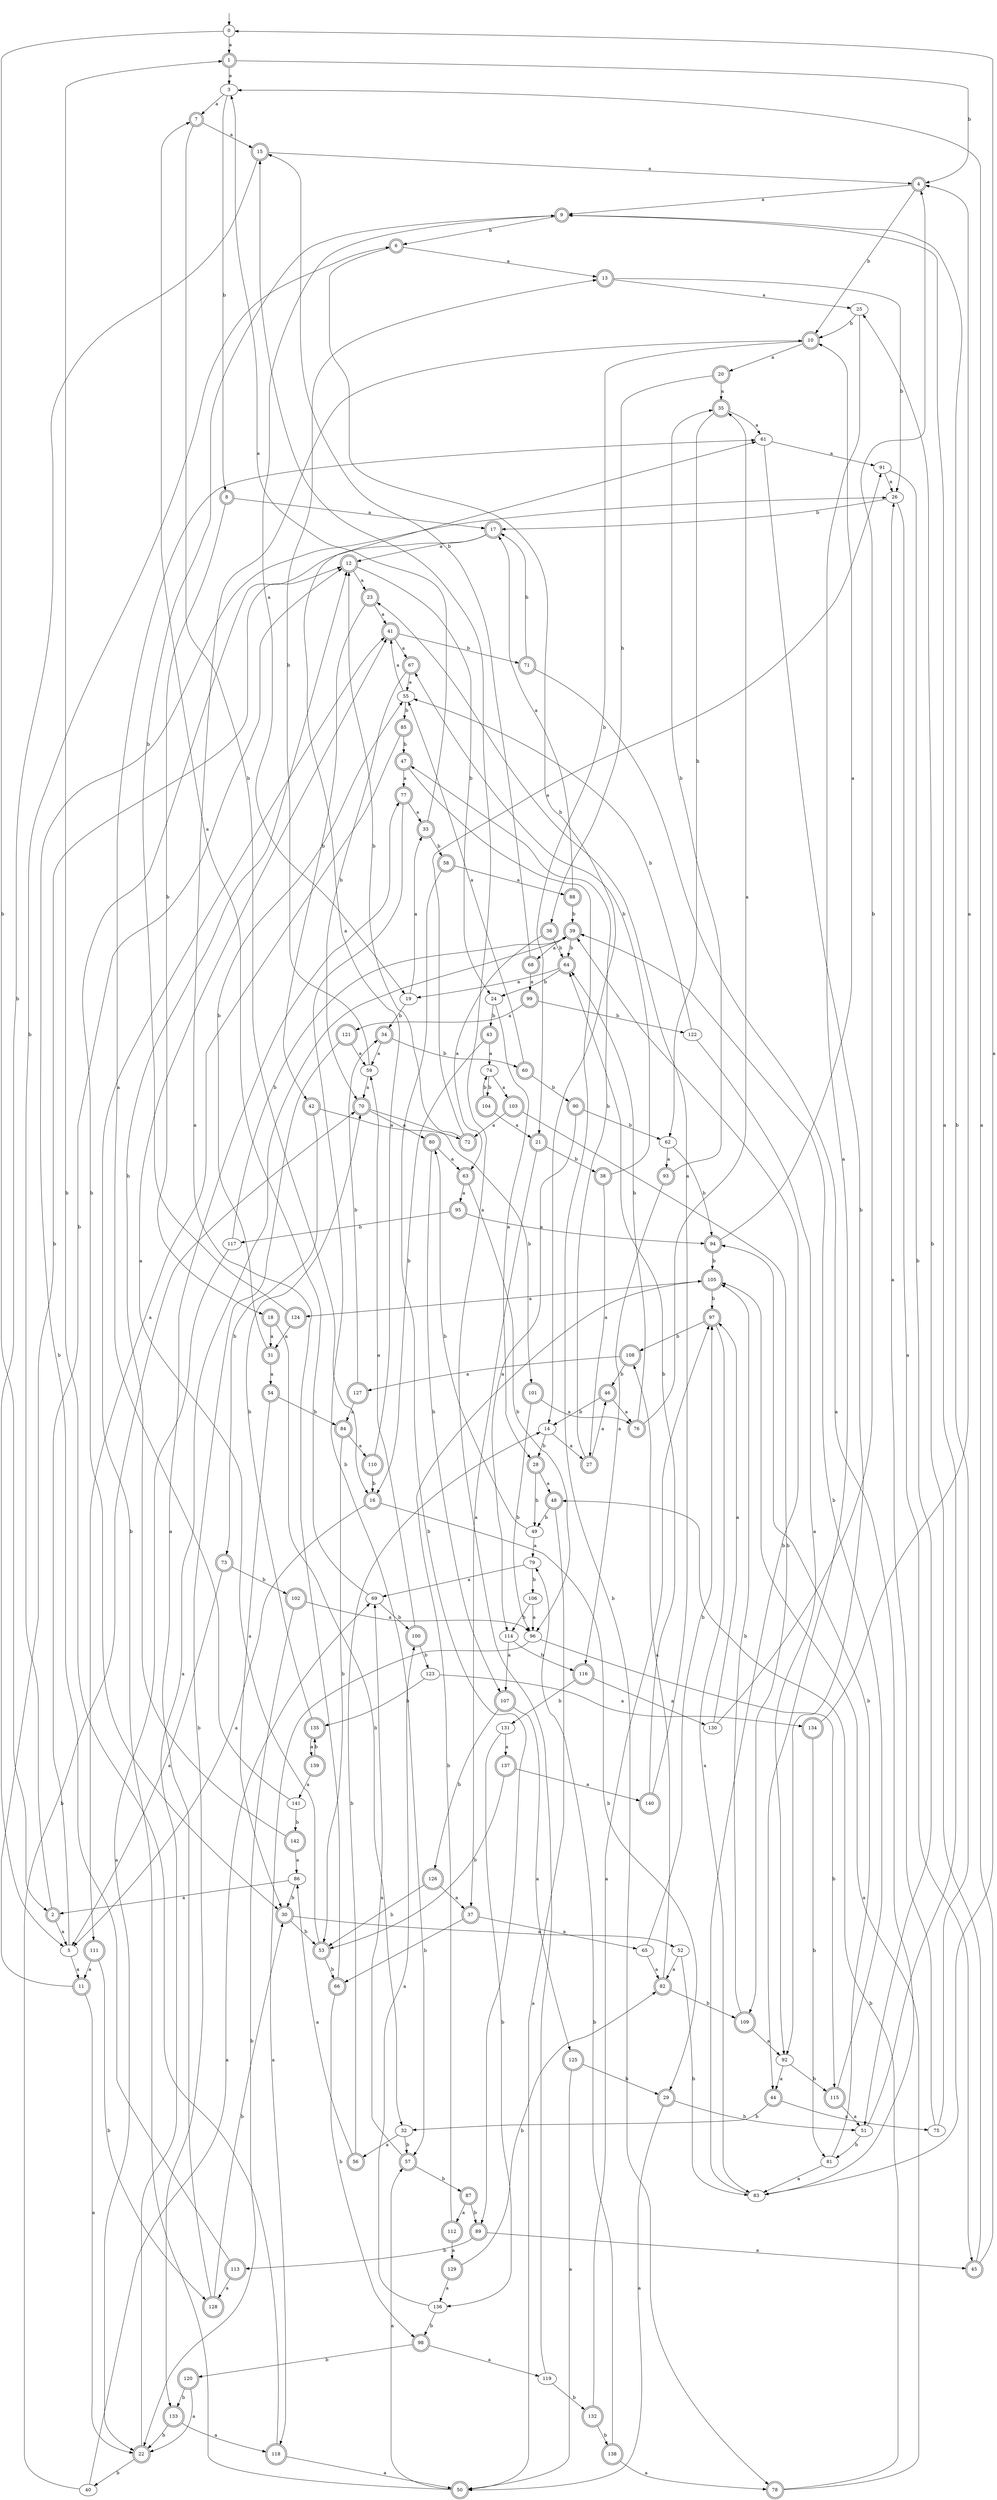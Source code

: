 digraph RandomDFA {
  __start0 [label="", shape=none];
  __start0 -> 0 [label=""];
  0 [shape=circle]
  0 -> 1 [label="a"]
  0 -> 2 [label="b"]
  1 [shape=doublecircle]
  1 -> 3 [label="a"]
  1 -> 4 [label="b"]
  2 [shape=doublecircle]
  2 -> 5 [label="a"]
  2 -> 6 [label="b"]
  3
  3 -> 7 [label="a"]
  3 -> 8 [label="b"]
  4 [shape=doublecircle]
  4 -> 9 [label="a"]
  4 -> 10 [label="b"]
  5
  5 -> 11 [label="a"]
  5 -> 12 [label="b"]
  6 [shape=doublecircle]
  6 -> 13 [label="a"]
  6 -> 14 [label="b"]
  7 [shape=doublecircle]
  7 -> 15 [label="a"]
  7 -> 16 [label="b"]
  8 [shape=doublecircle]
  8 -> 17 [label="a"]
  8 -> 18 [label="b"]
  9 [shape=doublecircle]
  9 -> 19 [label="a"]
  9 -> 6 [label="b"]
  10 [shape=doublecircle]
  10 -> 20 [label="a"]
  10 -> 21 [label="b"]
  11 [shape=doublecircle]
  11 -> 22 [label="a"]
  11 -> 12 [label="b"]
  12 [shape=doublecircle]
  12 -> 23 [label="a"]
  12 -> 24 [label="b"]
  13 [shape=doublecircle]
  13 -> 25 [label="a"]
  13 -> 26 [label="b"]
  14
  14 -> 27 [label="a"]
  14 -> 28 [label="b"]
  15 [shape=doublecircle]
  15 -> 4 [label="a"]
  15 -> 5 [label="b"]
  16 [shape=doublecircle]
  16 -> 5 [label="a"]
  16 -> 29 [label="b"]
  17 [shape=doublecircle]
  17 -> 12 [label="a"]
  17 -> 30 [label="b"]
  18 [shape=doublecircle]
  18 -> 31 [label="a"]
  18 -> 32 [label="b"]
  19
  19 -> 33 [label="a"]
  19 -> 34 [label="b"]
  20 [shape=doublecircle]
  20 -> 35 [label="a"]
  20 -> 36 [label="b"]
  21 [shape=doublecircle]
  21 -> 37 [label="a"]
  21 -> 38 [label="b"]
  22 [shape=doublecircle]
  22 -> 39 [label="a"]
  22 -> 40 [label="b"]
  23 [shape=doublecircle]
  23 -> 41 [label="a"]
  23 -> 42 [label="b"]
  24
  24 -> 28 [label="a"]
  24 -> 43 [label="b"]
  25
  25 -> 44 [label="a"]
  25 -> 10 [label="b"]
  26
  26 -> 45 [label="a"]
  26 -> 17 [label="b"]
  27 [shape=doublecircle]
  27 -> 46 [label="a"]
  27 -> 47 [label="b"]
  28 [shape=doublecircle]
  28 -> 48 [label="a"]
  28 -> 49 [label="b"]
  29 [shape=doublecircle]
  29 -> 50 [label="a"]
  29 -> 51 [label="b"]
  30 [shape=doublecircle]
  30 -> 52 [label="a"]
  30 -> 53 [label="b"]
  31 [shape=doublecircle]
  31 -> 54 [label="a"]
  31 -> 55 [label="b"]
  32
  32 -> 56 [label="a"]
  32 -> 57 [label="b"]
  33 [shape=doublecircle]
  33 -> 3 [label="a"]
  33 -> 58 [label="b"]
  34 [shape=doublecircle]
  34 -> 59 [label="a"]
  34 -> 60 [label="b"]
  35 [shape=doublecircle]
  35 -> 61 [label="a"]
  35 -> 62 [label="b"]
  36 [shape=doublecircle]
  36 -> 63 [label="a"]
  36 -> 64 [label="b"]
  37 [shape=doublecircle]
  37 -> 65 [label="a"]
  37 -> 66 [label="b"]
  38 [shape=doublecircle]
  38 -> 27 [label="a"]
  38 -> 67 [label="b"]
  39 [shape=doublecircle]
  39 -> 68 [label="a"]
  39 -> 64 [label="b"]
  40
  40 -> 69 [label="a"]
  40 -> 70 [label="b"]
  41 [shape=doublecircle]
  41 -> 67 [label="a"]
  41 -> 71 [label="b"]
  42 [shape=doublecircle]
  42 -> 72 [label="a"]
  42 -> 73 [label="b"]
  43 [shape=doublecircle]
  43 -> 74 [label="a"]
  43 -> 16 [label="b"]
  44 [shape=doublecircle]
  44 -> 75 [label="a"]
  44 -> 32 [label="b"]
  45 [shape=doublecircle]
  45 -> 3 [label="a"]
  45 -> 25 [label="b"]
  46 [shape=doublecircle]
  46 -> 76 [label="a"]
  46 -> 14 [label="b"]
  47 [shape=doublecircle]
  47 -> 77 [label="a"]
  47 -> 78 [label="b"]
  48 [shape=doublecircle]
  48 -> 50 [label="a"]
  48 -> 49 [label="b"]
  49
  49 -> 79 [label="a"]
  49 -> 80 [label="b"]
  50 [shape=doublecircle]
  50 -> 57 [label="a"]
  50 -> 41 [label="b"]
  51
  51 -> 9 [label="a"]
  51 -> 81 [label="b"]
  52
  52 -> 82 [label="a"]
  52 -> 83 [label="b"]
  53 [shape=doublecircle]
  53 -> 41 [label="a"]
  53 -> 66 [label="b"]
  54 [shape=doublecircle]
  54 -> 30 [label="a"]
  54 -> 84 [label="b"]
  55
  55 -> 41 [label="a"]
  55 -> 85 [label="b"]
  56 [shape=doublecircle]
  56 -> 86 [label="a"]
  56 -> 14 [label="b"]
  57 [shape=doublecircle]
  57 -> 69 [label="a"]
  57 -> 87 [label="b"]
  58 [shape=doublecircle]
  58 -> 88 [label="a"]
  58 -> 89 [label="b"]
  59
  59 -> 70 [label="a"]
  59 -> 13 [label="b"]
  60 [shape=doublecircle]
  60 -> 55 [label="a"]
  60 -> 90 [label="b"]
  61
  61 -> 91 [label="a"]
  61 -> 92 [label="b"]
  62
  62 -> 93 [label="a"]
  62 -> 94 [label="b"]
  63 [shape=doublecircle]
  63 -> 95 [label="a"]
  63 -> 96 [label="b"]
  64 [shape=doublecircle]
  64 -> 19 [label="a"]
  64 -> 24 [label="b"]
  65
  65 -> 82 [label="a"]
  65 -> 97 [label="b"]
  66 [shape=doublecircle]
  66 -> 10 [label="a"]
  66 -> 98 [label="b"]
  67 [shape=doublecircle]
  67 -> 55 [label="a"]
  67 -> 70 [label="b"]
  68 [shape=doublecircle]
  68 -> 99 [label="a"]
  68 -> 15 [label="b"]
  69
  69 -> 7 [label="a"]
  69 -> 100 [label="b"]
  70 [shape=doublecircle]
  70 -> 80 [label="a"]
  70 -> 101 [label="b"]
  71 [shape=doublecircle]
  71 -> 83 [label="a"]
  71 -> 17 [label="b"]
  72 [shape=doublecircle]
  72 -> 91 [label="a"]
  72 -> 12 [label="b"]
  73 [shape=doublecircle]
  73 -> 5 [label="a"]
  73 -> 102 [label="b"]
  74
  74 -> 103 [label="a"]
  74 -> 104 [label="b"]
  75
  75 -> 26 [label="a"]
  75 -> 9 [label="b"]
  76 [shape=doublecircle]
  76 -> 35 [label="a"]
  76 -> 64 [label="b"]
  77 [shape=doublecircle]
  77 -> 33 [label="a"]
  77 -> 57 [label="b"]
  78 [shape=doublecircle]
  78 -> 105 [label="a"]
  78 -> 48 [label="b"]
  79
  79 -> 69 [label="a"]
  79 -> 106 [label="b"]
  80 [shape=doublecircle]
  80 -> 63 [label="a"]
  80 -> 107 [label="b"]
  81
  81 -> 83 [label="a"]
  81 -> 94 [label="b"]
  82 [shape=doublecircle]
  82 -> 108 [label="a"]
  82 -> 109 [label="b"]
  83
  83 -> 0 [label="a"]
  83 -> 39 [label="b"]
  84 [shape=doublecircle]
  84 -> 110 [label="a"]
  84 -> 53 [label="b"]
  85 [shape=doublecircle]
  85 -> 111 [label="a"]
  85 -> 47 [label="b"]
  86
  86 -> 2 [label="a"]
  86 -> 30 [label="b"]
  87 [shape=doublecircle]
  87 -> 112 [label="a"]
  87 -> 89 [label="b"]
  88 [shape=doublecircle]
  88 -> 17 [label="a"]
  88 -> 39 [label="b"]
  89 [shape=doublecircle]
  89 -> 45 [label="a"]
  89 -> 113 [label="b"]
  90 [shape=doublecircle]
  90 -> 114 [label="a"]
  90 -> 62 [label="b"]
  91
  91 -> 26 [label="a"]
  91 -> 51 [label="b"]
  92
  92 -> 44 [label="a"]
  92 -> 115 [label="b"]
  93 [shape=doublecircle]
  93 -> 116 [label="a"]
  93 -> 35 [label="b"]
  94 [shape=doublecircle]
  94 -> 10 [label="a"]
  94 -> 105 [label="b"]
  95 [shape=doublecircle]
  95 -> 94 [label="a"]
  95 -> 117 [label="b"]
  96
  96 -> 118 [label="a"]
  96 -> 115 [label="b"]
  97 [shape=doublecircle]
  97 -> 83 [label="a"]
  97 -> 108 [label="b"]
  98 [shape=doublecircle]
  98 -> 119 [label="a"]
  98 -> 120 [label="b"]
  99 [shape=doublecircle]
  99 -> 121 [label="a"]
  99 -> 122 [label="b"]
  100 [shape=doublecircle]
  100 -> 59 [label="a"]
  100 -> 123 [label="b"]
  101 [shape=doublecircle]
  101 -> 76 [label="a"]
  101 -> 96 [label="b"]
  102 [shape=doublecircle]
  102 -> 96 [label="a"]
  102 -> 22 [label="b"]
  103 [shape=doublecircle]
  103 -> 72 [label="a"]
  103 -> 109 [label="b"]
  104 [shape=doublecircle]
  104 -> 21 [label="a"]
  104 -> 74 [label="b"]
  105 [shape=doublecircle]
  105 -> 124 [label="a"]
  105 -> 97 [label="b"]
  106
  106 -> 96 [label="a"]
  106 -> 114 [label="b"]
  107 [shape=doublecircle]
  107 -> 125 [label="a"]
  107 -> 126 [label="b"]
  108 [shape=doublecircle]
  108 -> 127 [label="a"]
  108 -> 46 [label="b"]
  109 [shape=doublecircle]
  109 -> 92 [label="a"]
  109 -> 105 [label="b"]
  110 [shape=doublecircle]
  110 -> 61 [label="a"]
  110 -> 16 [label="b"]
  111 [shape=doublecircle]
  111 -> 11 [label="a"]
  111 -> 128 [label="b"]
  112 [shape=doublecircle]
  112 -> 129 [label="a"]
  112 -> 105 [label="b"]
  113 [shape=doublecircle]
  113 -> 128 [label="a"]
  113 -> 26 [label="b"]
  114
  114 -> 107 [label="a"]
  114 -> 116 [label="b"]
  115 [shape=doublecircle]
  115 -> 51 [label="a"]
  115 -> 39 [label="b"]
  116 [shape=doublecircle]
  116 -> 130 [label="a"]
  116 -> 131 [label="b"]
  117
  117 -> 22 [label="a"]
  117 -> 39 [label="b"]
  118 [shape=doublecircle]
  118 -> 50 [label="a"]
  118 -> 1 [label="b"]
  119
  119 -> 15 [label="a"]
  119 -> 132 [label="b"]
  120 [shape=doublecircle]
  120 -> 22 [label="a"]
  120 -> 133 [label="b"]
  121 [shape=doublecircle]
  121 -> 59 [label="a"]
  121 -> 133 [label="b"]
  122
  122 -> 92 [label="a"]
  122 -> 55 [label="b"]
  123
  123 -> 134 [label="a"]
  123 -> 135 [label="b"]
  124 [shape=doublecircle]
  124 -> 31 [label="a"]
  124 -> 9 [label="b"]
  125 [shape=doublecircle]
  125 -> 50 [label="a"]
  125 -> 29 [label="b"]
  126 [shape=doublecircle]
  126 -> 37 [label="a"]
  126 -> 53 [label="b"]
  127 [shape=doublecircle]
  127 -> 84 [label="a"]
  127 -> 34 [label="b"]
  128 [shape=doublecircle]
  128 -> 77 [label="a"]
  128 -> 30 [label="b"]
  129 [shape=doublecircle]
  129 -> 136 [label="a"]
  129 -> 82 [label="b"]
  130
  130 -> 97 [label="a"]
  130 -> 4 [label="b"]
  131
  131 -> 137 [label="a"]
  131 -> 136 [label="b"]
  132 [shape=doublecircle]
  132 -> 97 [label="a"]
  132 -> 138 [label="b"]
  133 [shape=doublecircle]
  133 -> 118 [label="a"]
  133 -> 22 [label="b"]
  134 [shape=doublecircle]
  134 -> 4 [label="a"]
  134 -> 81 [label="b"]
  135 [shape=doublecircle]
  135 -> 139 [label="a"]
  135 -> 70 [label="b"]
  136
  136 -> 100 [label="a"]
  136 -> 98 [label="b"]
  137 [shape=doublecircle]
  137 -> 140 [label="a"]
  137 -> 53 [label="b"]
  138 [shape=doublecircle]
  138 -> 78 [label="a"]
  138 -> 79 [label="b"]
  139 [shape=doublecircle]
  139 -> 141 [label="a"]
  139 -> 135 [label="b"]
  140 [shape=doublecircle]
  140 -> 23 [label="a"]
  140 -> 64 [label="b"]
  141
  141 -> 61 [label="a"]
  141 -> 142 [label="b"]
  142 [shape=doublecircle]
  142 -> 86 [label="a"]
  142 -> 12 [label="b"]
}
